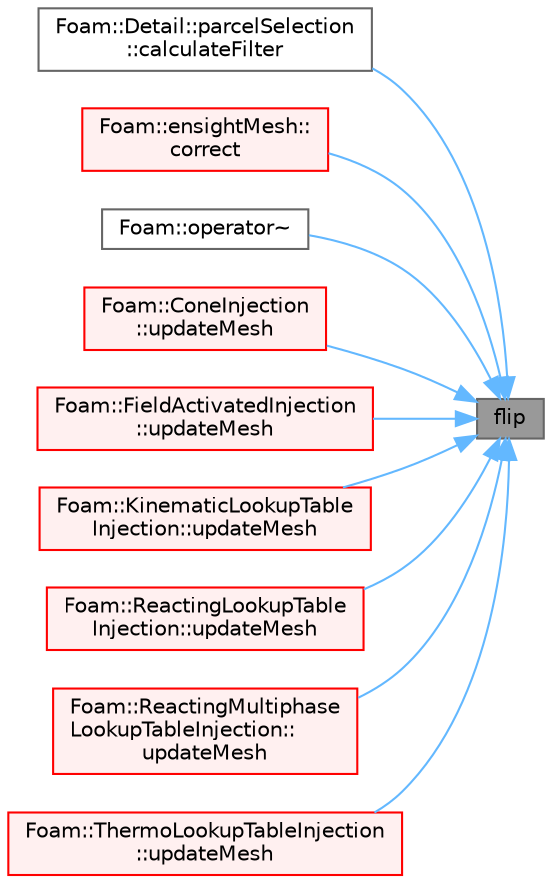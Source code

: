 digraph "flip"
{
 // LATEX_PDF_SIZE
  bgcolor="transparent";
  edge [fontname=Helvetica,fontsize=10,labelfontname=Helvetica,labelfontsize=10];
  node [fontname=Helvetica,fontsize=10,shape=box,height=0.2,width=0.4];
  rankdir="RL";
  Node1 [id="Node000001",label="flip",height=0.2,width=0.4,color="gray40", fillcolor="grey60", style="filled", fontcolor="black",tooltip=" "];
  Node1 -> Node2 [id="edge1_Node000001_Node000002",dir="back",color="steelblue1",style="solid",tooltip=" "];
  Node2 [id="Node000002",label="Foam::Detail::parcelSelection\l::calculateFilter",height=0.2,width=0.4,color="grey40", fillcolor="white", style="filled",URL="$classFoam_1_1Detail_1_1parcelSelection.html#a48fac412c7d47ad948141d5d6061717b",tooltip=" "];
  Node1 -> Node3 [id="edge2_Node000001_Node000003",dir="back",color="steelblue1",style="solid",tooltip=" "];
  Node3 [id="Node000003",label="Foam::ensightMesh::\lcorrect",height=0.2,width=0.4,color="red", fillcolor="#FFF0F0", style="filled",URL="$classFoam_1_1ensightMesh.html#a3ae44b28050c3aa494c1d8e18cf618c1",tooltip=" "];
  Node1 -> Node5 [id="edge3_Node000001_Node000005",dir="back",color="steelblue1",style="solid",tooltip=" "];
  Node5 [id="Node000005",label="Foam::operator~",height=0.2,width=0.4,color="grey40", fillcolor="white", style="filled",URL="$namespaceFoam.html#a02d8f59669bba65768399fe56ad17da3",tooltip=" "];
  Node1 -> Node6 [id="edge4_Node000001_Node000006",dir="back",color="steelblue1",style="solid",tooltip=" "];
  Node6 [id="Node000006",label="Foam::ConeInjection\l::updateMesh",height=0.2,width=0.4,color="red", fillcolor="#FFF0F0", style="filled",URL="$classFoam_1_1ConeInjection.html#ae5693a309a936ac1040dd48c2881677f",tooltip=" "];
  Node1 -> Node8 [id="edge5_Node000001_Node000008",dir="back",color="steelblue1",style="solid",tooltip=" "];
  Node8 [id="Node000008",label="Foam::FieldActivatedInjection\l::updateMesh",height=0.2,width=0.4,color="red", fillcolor="#FFF0F0", style="filled",URL="$classFoam_1_1FieldActivatedInjection.html#ae5693a309a936ac1040dd48c2881677f",tooltip=" "];
  Node1 -> Node10 [id="edge6_Node000001_Node000010",dir="back",color="steelblue1",style="solid",tooltip=" "];
  Node10 [id="Node000010",label="Foam::KinematicLookupTable\lInjection::updateMesh",height=0.2,width=0.4,color="red", fillcolor="#FFF0F0", style="filled",URL="$classFoam_1_1KinematicLookupTableInjection.html#ae5693a309a936ac1040dd48c2881677f",tooltip=" "];
  Node1 -> Node12 [id="edge7_Node000001_Node000012",dir="back",color="steelblue1",style="solid",tooltip=" "];
  Node12 [id="Node000012",label="Foam::ReactingLookupTable\lInjection::updateMesh",height=0.2,width=0.4,color="red", fillcolor="#FFF0F0", style="filled",URL="$classFoam_1_1ReactingLookupTableInjection.html#ae5693a309a936ac1040dd48c2881677f",tooltip=" "];
  Node1 -> Node14 [id="edge8_Node000001_Node000014",dir="back",color="steelblue1",style="solid",tooltip=" "];
  Node14 [id="Node000014",label="Foam::ReactingMultiphase\lLookupTableInjection::\lupdateMesh",height=0.2,width=0.4,color="red", fillcolor="#FFF0F0", style="filled",URL="$classFoam_1_1ReactingMultiphaseLookupTableInjection.html#ae5693a309a936ac1040dd48c2881677f",tooltip=" "];
  Node1 -> Node16 [id="edge9_Node000001_Node000016",dir="back",color="steelblue1",style="solid",tooltip=" "];
  Node16 [id="Node000016",label="Foam::ThermoLookupTableInjection\l::updateMesh",height=0.2,width=0.4,color="red", fillcolor="#FFF0F0", style="filled",URL="$classFoam_1_1ThermoLookupTableInjection.html#ae5693a309a936ac1040dd48c2881677f",tooltip=" "];
}
